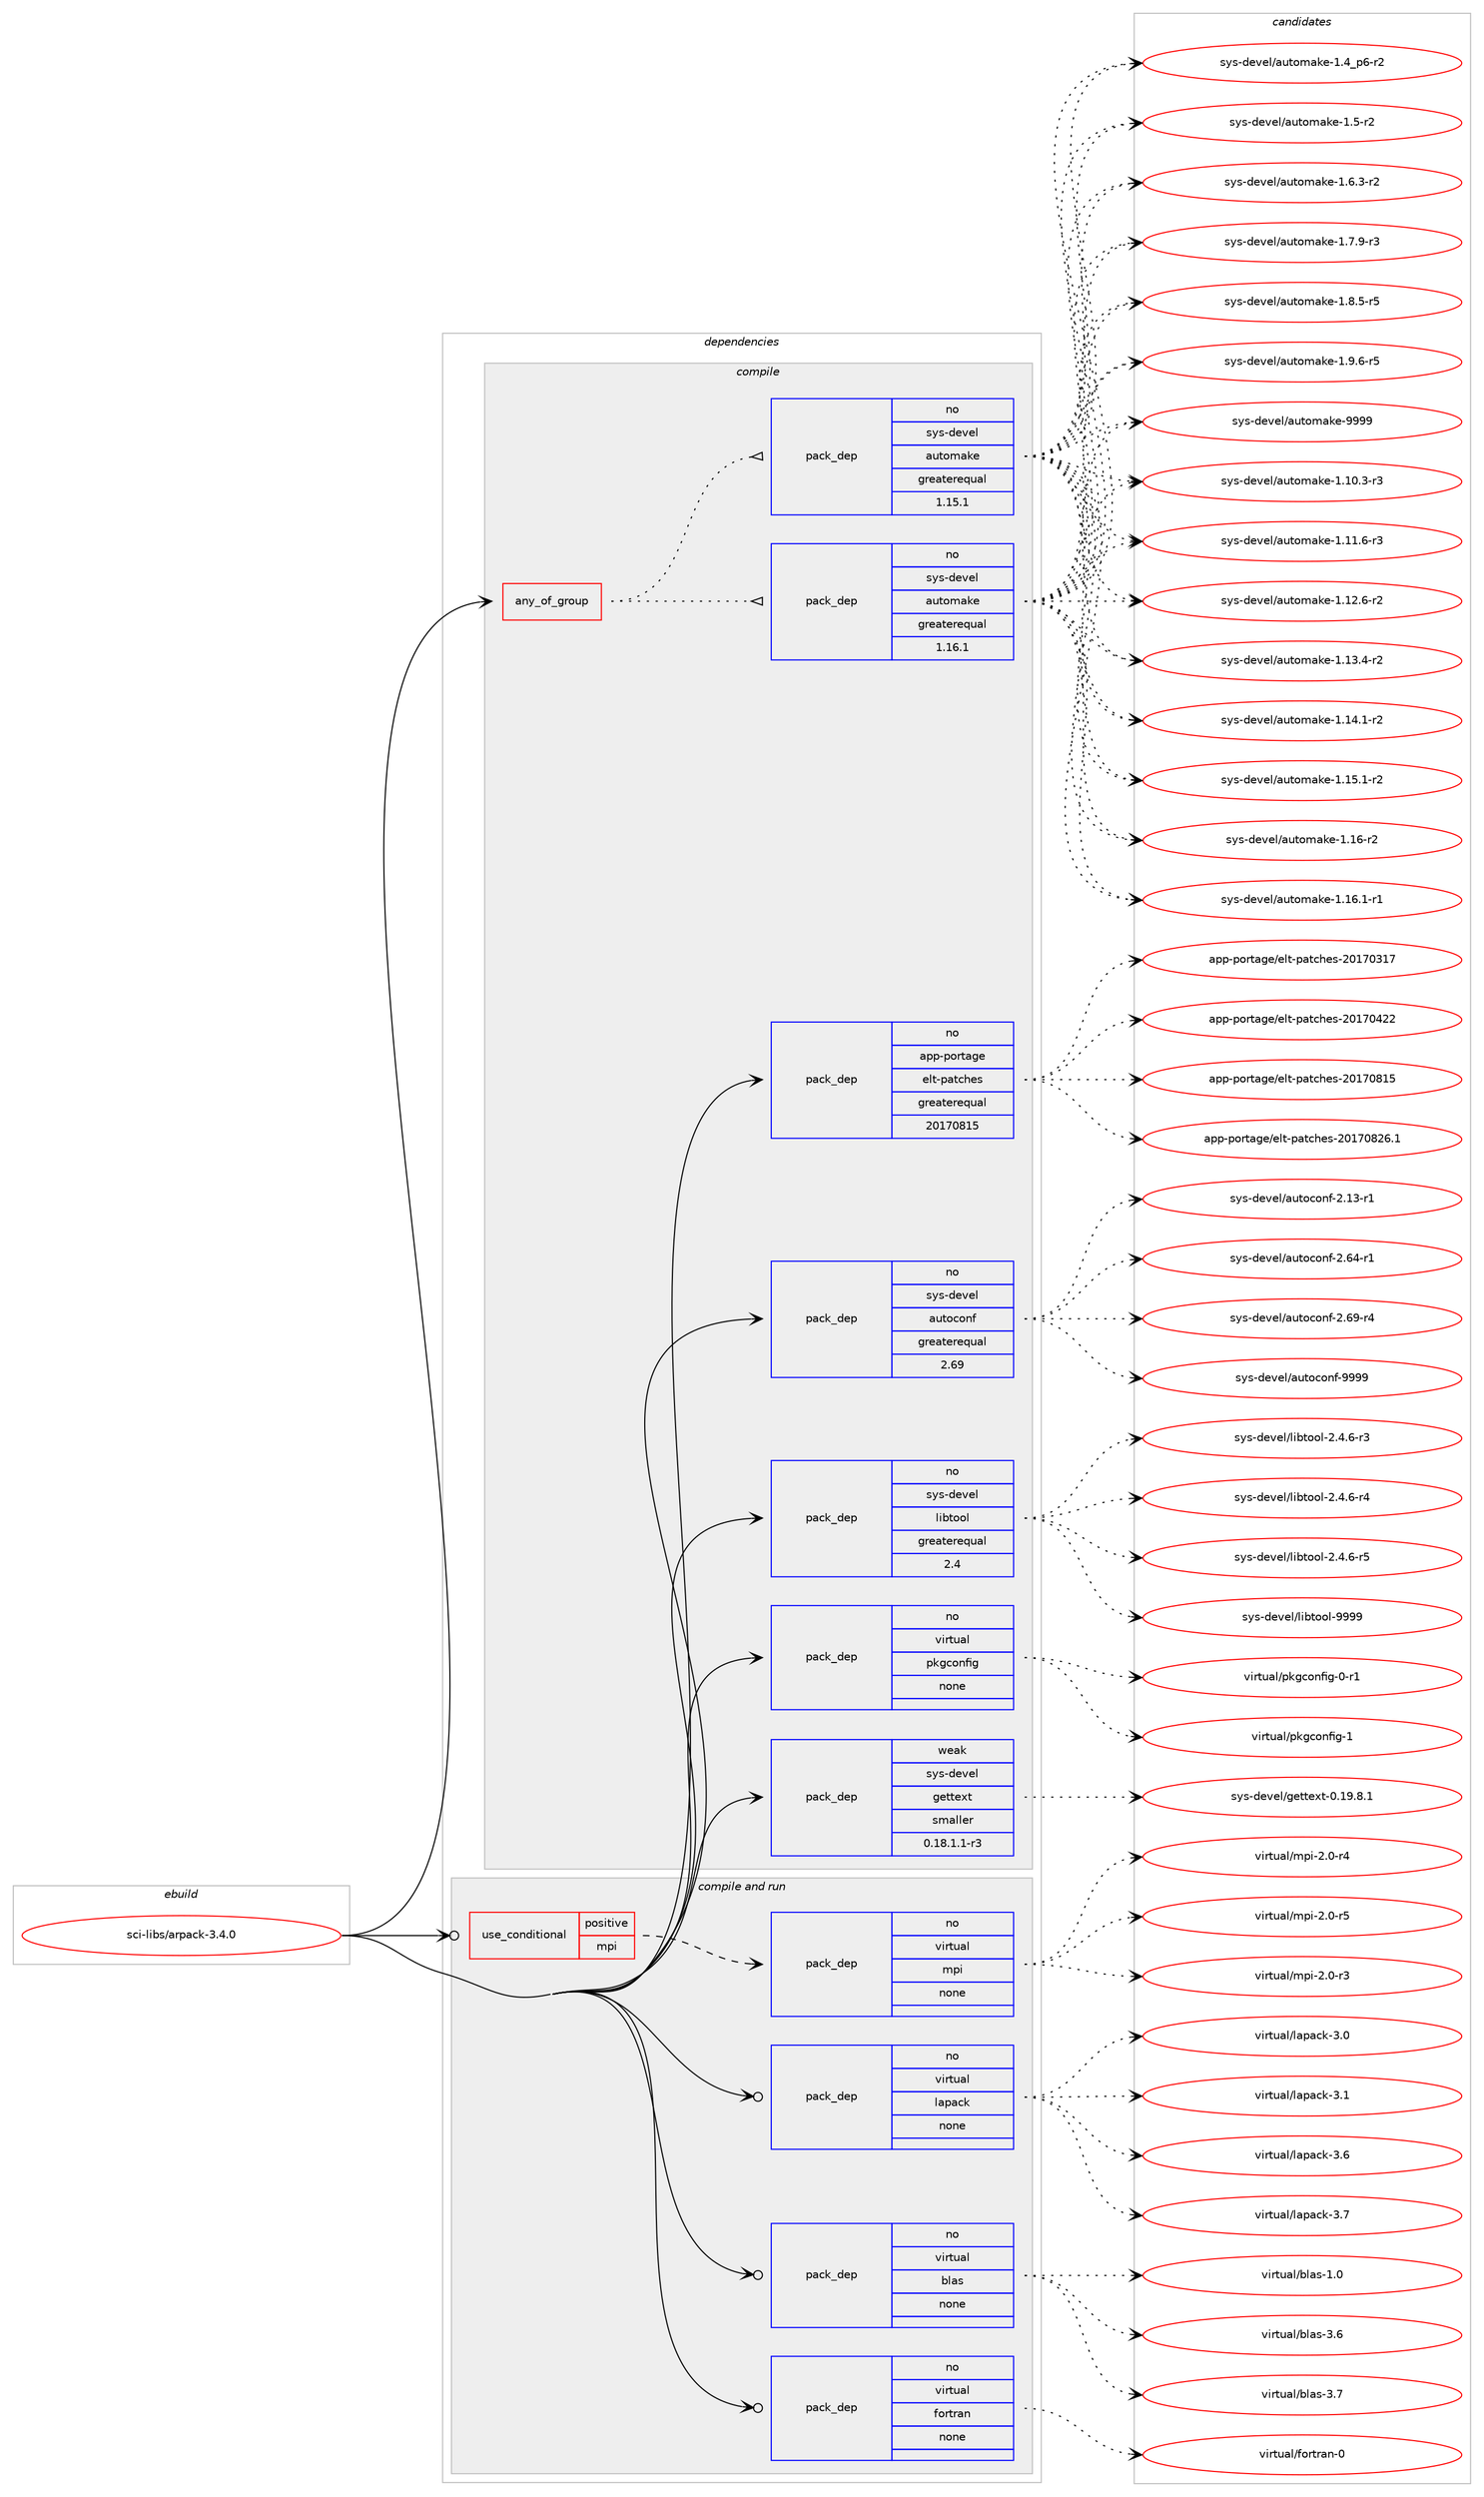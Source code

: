 digraph prolog {

# *************
# Graph options
# *************

newrank=true;
concentrate=true;
compound=true;
graph [rankdir=LR,fontname=Helvetica,fontsize=10,ranksep=1.5];#, ranksep=2.5, nodesep=0.2];
edge  [arrowhead=vee];
node  [fontname=Helvetica,fontsize=10];

# **********
# The ebuild
# **********

subgraph cluster_leftcol {
color=gray;
rank=same;
label=<<i>ebuild</i>>;
id [label="sci-libs/arpack-3.4.0", color=red, width=4, href="../sci-libs/arpack-3.4.0.svg"];
}

# ****************
# The dependencies
# ****************

subgraph cluster_midcol {
color=gray;
label=<<i>dependencies</i>>;
subgraph cluster_compile {
fillcolor="#eeeeee";
style=filled;
label=<<i>compile</i>>;
subgraph any26860 {
dependency1692151 [label=<<TABLE BORDER="0" CELLBORDER="1" CELLSPACING="0" CELLPADDING="4"><TR><TD CELLPADDING="10">any_of_group</TD></TR></TABLE>>, shape=none, color=red];subgraph pack1211394 {
dependency1692152 [label=<<TABLE BORDER="0" CELLBORDER="1" CELLSPACING="0" CELLPADDING="4" WIDTH="220"><TR><TD ROWSPAN="6" CELLPADDING="30">pack_dep</TD></TR><TR><TD WIDTH="110">no</TD></TR><TR><TD>sys-devel</TD></TR><TR><TD>automake</TD></TR><TR><TD>greaterequal</TD></TR><TR><TD>1.16.1</TD></TR></TABLE>>, shape=none, color=blue];
}
dependency1692151:e -> dependency1692152:w [weight=20,style="dotted",arrowhead="oinv"];
subgraph pack1211395 {
dependency1692153 [label=<<TABLE BORDER="0" CELLBORDER="1" CELLSPACING="0" CELLPADDING="4" WIDTH="220"><TR><TD ROWSPAN="6" CELLPADDING="30">pack_dep</TD></TR><TR><TD WIDTH="110">no</TD></TR><TR><TD>sys-devel</TD></TR><TR><TD>automake</TD></TR><TR><TD>greaterequal</TD></TR><TR><TD>1.15.1</TD></TR></TABLE>>, shape=none, color=blue];
}
dependency1692151:e -> dependency1692153:w [weight=20,style="dotted",arrowhead="oinv"];
}
id:e -> dependency1692151:w [weight=20,style="solid",arrowhead="vee"];
subgraph pack1211396 {
dependency1692154 [label=<<TABLE BORDER="0" CELLBORDER="1" CELLSPACING="0" CELLPADDING="4" WIDTH="220"><TR><TD ROWSPAN="6" CELLPADDING="30">pack_dep</TD></TR><TR><TD WIDTH="110">no</TD></TR><TR><TD>app-portage</TD></TR><TR><TD>elt-patches</TD></TR><TR><TD>greaterequal</TD></TR><TR><TD>20170815</TD></TR></TABLE>>, shape=none, color=blue];
}
id:e -> dependency1692154:w [weight=20,style="solid",arrowhead="vee"];
subgraph pack1211397 {
dependency1692155 [label=<<TABLE BORDER="0" CELLBORDER="1" CELLSPACING="0" CELLPADDING="4" WIDTH="220"><TR><TD ROWSPAN="6" CELLPADDING="30">pack_dep</TD></TR><TR><TD WIDTH="110">no</TD></TR><TR><TD>sys-devel</TD></TR><TR><TD>autoconf</TD></TR><TR><TD>greaterequal</TD></TR><TR><TD>2.69</TD></TR></TABLE>>, shape=none, color=blue];
}
id:e -> dependency1692155:w [weight=20,style="solid",arrowhead="vee"];
subgraph pack1211398 {
dependency1692156 [label=<<TABLE BORDER="0" CELLBORDER="1" CELLSPACING="0" CELLPADDING="4" WIDTH="220"><TR><TD ROWSPAN="6" CELLPADDING="30">pack_dep</TD></TR><TR><TD WIDTH="110">no</TD></TR><TR><TD>sys-devel</TD></TR><TR><TD>libtool</TD></TR><TR><TD>greaterequal</TD></TR><TR><TD>2.4</TD></TR></TABLE>>, shape=none, color=blue];
}
id:e -> dependency1692156:w [weight=20,style="solid",arrowhead="vee"];
subgraph pack1211399 {
dependency1692157 [label=<<TABLE BORDER="0" CELLBORDER="1" CELLSPACING="0" CELLPADDING="4" WIDTH="220"><TR><TD ROWSPAN="6" CELLPADDING="30">pack_dep</TD></TR><TR><TD WIDTH="110">no</TD></TR><TR><TD>virtual</TD></TR><TR><TD>pkgconfig</TD></TR><TR><TD>none</TD></TR><TR><TD></TD></TR></TABLE>>, shape=none, color=blue];
}
id:e -> dependency1692157:w [weight=20,style="solid",arrowhead="vee"];
subgraph pack1211400 {
dependency1692158 [label=<<TABLE BORDER="0" CELLBORDER="1" CELLSPACING="0" CELLPADDING="4" WIDTH="220"><TR><TD ROWSPAN="6" CELLPADDING="30">pack_dep</TD></TR><TR><TD WIDTH="110">weak</TD></TR><TR><TD>sys-devel</TD></TR><TR><TD>gettext</TD></TR><TR><TD>smaller</TD></TR><TR><TD>0.18.1.1-r3</TD></TR></TABLE>>, shape=none, color=blue];
}
id:e -> dependency1692158:w [weight=20,style="solid",arrowhead="vee"];
}
subgraph cluster_compileandrun {
fillcolor="#eeeeee";
style=filled;
label=<<i>compile and run</i>>;
subgraph cond453045 {
dependency1692159 [label=<<TABLE BORDER="0" CELLBORDER="1" CELLSPACING="0" CELLPADDING="4"><TR><TD ROWSPAN="3" CELLPADDING="10">use_conditional</TD></TR><TR><TD>positive</TD></TR><TR><TD>mpi</TD></TR></TABLE>>, shape=none, color=red];
subgraph pack1211401 {
dependency1692160 [label=<<TABLE BORDER="0" CELLBORDER="1" CELLSPACING="0" CELLPADDING="4" WIDTH="220"><TR><TD ROWSPAN="6" CELLPADDING="30">pack_dep</TD></TR><TR><TD WIDTH="110">no</TD></TR><TR><TD>virtual</TD></TR><TR><TD>mpi</TD></TR><TR><TD>none</TD></TR><TR><TD></TD></TR></TABLE>>, shape=none, color=blue];
}
dependency1692159:e -> dependency1692160:w [weight=20,style="dashed",arrowhead="vee"];
}
id:e -> dependency1692159:w [weight=20,style="solid",arrowhead="odotvee"];
subgraph pack1211402 {
dependency1692161 [label=<<TABLE BORDER="0" CELLBORDER="1" CELLSPACING="0" CELLPADDING="4" WIDTH="220"><TR><TD ROWSPAN="6" CELLPADDING="30">pack_dep</TD></TR><TR><TD WIDTH="110">no</TD></TR><TR><TD>virtual</TD></TR><TR><TD>blas</TD></TR><TR><TD>none</TD></TR><TR><TD></TD></TR></TABLE>>, shape=none, color=blue];
}
id:e -> dependency1692161:w [weight=20,style="solid",arrowhead="odotvee"];
subgraph pack1211403 {
dependency1692162 [label=<<TABLE BORDER="0" CELLBORDER="1" CELLSPACING="0" CELLPADDING="4" WIDTH="220"><TR><TD ROWSPAN="6" CELLPADDING="30">pack_dep</TD></TR><TR><TD WIDTH="110">no</TD></TR><TR><TD>virtual</TD></TR><TR><TD>fortran</TD></TR><TR><TD>none</TD></TR><TR><TD></TD></TR></TABLE>>, shape=none, color=blue];
}
id:e -> dependency1692162:w [weight=20,style="solid",arrowhead="odotvee"];
subgraph pack1211404 {
dependency1692163 [label=<<TABLE BORDER="0" CELLBORDER="1" CELLSPACING="0" CELLPADDING="4" WIDTH="220"><TR><TD ROWSPAN="6" CELLPADDING="30">pack_dep</TD></TR><TR><TD WIDTH="110">no</TD></TR><TR><TD>virtual</TD></TR><TR><TD>lapack</TD></TR><TR><TD>none</TD></TR><TR><TD></TD></TR></TABLE>>, shape=none, color=blue];
}
id:e -> dependency1692163:w [weight=20,style="solid",arrowhead="odotvee"];
}
subgraph cluster_run {
fillcolor="#eeeeee";
style=filled;
label=<<i>run</i>>;
}
}

# **************
# The candidates
# **************

subgraph cluster_choices {
rank=same;
color=gray;
label=<<i>candidates</i>>;

subgraph choice1211394 {
color=black;
nodesep=1;
choice11512111545100101118101108479711711611110997107101454946494846514511451 [label="sys-devel/automake-1.10.3-r3", color=red, width=4,href="../sys-devel/automake-1.10.3-r3.svg"];
choice11512111545100101118101108479711711611110997107101454946494946544511451 [label="sys-devel/automake-1.11.6-r3", color=red, width=4,href="../sys-devel/automake-1.11.6-r3.svg"];
choice11512111545100101118101108479711711611110997107101454946495046544511450 [label="sys-devel/automake-1.12.6-r2", color=red, width=4,href="../sys-devel/automake-1.12.6-r2.svg"];
choice11512111545100101118101108479711711611110997107101454946495146524511450 [label="sys-devel/automake-1.13.4-r2", color=red, width=4,href="../sys-devel/automake-1.13.4-r2.svg"];
choice11512111545100101118101108479711711611110997107101454946495246494511450 [label="sys-devel/automake-1.14.1-r2", color=red, width=4,href="../sys-devel/automake-1.14.1-r2.svg"];
choice11512111545100101118101108479711711611110997107101454946495346494511450 [label="sys-devel/automake-1.15.1-r2", color=red, width=4,href="../sys-devel/automake-1.15.1-r2.svg"];
choice1151211154510010111810110847971171161111099710710145494649544511450 [label="sys-devel/automake-1.16-r2", color=red, width=4,href="../sys-devel/automake-1.16-r2.svg"];
choice11512111545100101118101108479711711611110997107101454946495446494511449 [label="sys-devel/automake-1.16.1-r1", color=red, width=4,href="../sys-devel/automake-1.16.1-r1.svg"];
choice115121115451001011181011084797117116111109971071014549465295112544511450 [label="sys-devel/automake-1.4_p6-r2", color=red, width=4,href="../sys-devel/automake-1.4_p6-r2.svg"];
choice11512111545100101118101108479711711611110997107101454946534511450 [label="sys-devel/automake-1.5-r2", color=red, width=4,href="../sys-devel/automake-1.5-r2.svg"];
choice115121115451001011181011084797117116111109971071014549465446514511450 [label="sys-devel/automake-1.6.3-r2", color=red, width=4,href="../sys-devel/automake-1.6.3-r2.svg"];
choice115121115451001011181011084797117116111109971071014549465546574511451 [label="sys-devel/automake-1.7.9-r3", color=red, width=4,href="../sys-devel/automake-1.7.9-r3.svg"];
choice115121115451001011181011084797117116111109971071014549465646534511453 [label="sys-devel/automake-1.8.5-r5", color=red, width=4,href="../sys-devel/automake-1.8.5-r5.svg"];
choice115121115451001011181011084797117116111109971071014549465746544511453 [label="sys-devel/automake-1.9.6-r5", color=red, width=4,href="../sys-devel/automake-1.9.6-r5.svg"];
choice115121115451001011181011084797117116111109971071014557575757 [label="sys-devel/automake-9999", color=red, width=4,href="../sys-devel/automake-9999.svg"];
dependency1692152:e -> choice11512111545100101118101108479711711611110997107101454946494846514511451:w [style=dotted,weight="100"];
dependency1692152:e -> choice11512111545100101118101108479711711611110997107101454946494946544511451:w [style=dotted,weight="100"];
dependency1692152:e -> choice11512111545100101118101108479711711611110997107101454946495046544511450:w [style=dotted,weight="100"];
dependency1692152:e -> choice11512111545100101118101108479711711611110997107101454946495146524511450:w [style=dotted,weight="100"];
dependency1692152:e -> choice11512111545100101118101108479711711611110997107101454946495246494511450:w [style=dotted,weight="100"];
dependency1692152:e -> choice11512111545100101118101108479711711611110997107101454946495346494511450:w [style=dotted,weight="100"];
dependency1692152:e -> choice1151211154510010111810110847971171161111099710710145494649544511450:w [style=dotted,weight="100"];
dependency1692152:e -> choice11512111545100101118101108479711711611110997107101454946495446494511449:w [style=dotted,weight="100"];
dependency1692152:e -> choice115121115451001011181011084797117116111109971071014549465295112544511450:w [style=dotted,weight="100"];
dependency1692152:e -> choice11512111545100101118101108479711711611110997107101454946534511450:w [style=dotted,weight="100"];
dependency1692152:e -> choice115121115451001011181011084797117116111109971071014549465446514511450:w [style=dotted,weight="100"];
dependency1692152:e -> choice115121115451001011181011084797117116111109971071014549465546574511451:w [style=dotted,weight="100"];
dependency1692152:e -> choice115121115451001011181011084797117116111109971071014549465646534511453:w [style=dotted,weight="100"];
dependency1692152:e -> choice115121115451001011181011084797117116111109971071014549465746544511453:w [style=dotted,weight="100"];
dependency1692152:e -> choice115121115451001011181011084797117116111109971071014557575757:w [style=dotted,weight="100"];
}
subgraph choice1211395 {
color=black;
nodesep=1;
choice11512111545100101118101108479711711611110997107101454946494846514511451 [label="sys-devel/automake-1.10.3-r3", color=red, width=4,href="../sys-devel/automake-1.10.3-r3.svg"];
choice11512111545100101118101108479711711611110997107101454946494946544511451 [label="sys-devel/automake-1.11.6-r3", color=red, width=4,href="../sys-devel/automake-1.11.6-r3.svg"];
choice11512111545100101118101108479711711611110997107101454946495046544511450 [label="sys-devel/automake-1.12.6-r2", color=red, width=4,href="../sys-devel/automake-1.12.6-r2.svg"];
choice11512111545100101118101108479711711611110997107101454946495146524511450 [label="sys-devel/automake-1.13.4-r2", color=red, width=4,href="../sys-devel/automake-1.13.4-r2.svg"];
choice11512111545100101118101108479711711611110997107101454946495246494511450 [label="sys-devel/automake-1.14.1-r2", color=red, width=4,href="../sys-devel/automake-1.14.1-r2.svg"];
choice11512111545100101118101108479711711611110997107101454946495346494511450 [label="sys-devel/automake-1.15.1-r2", color=red, width=4,href="../sys-devel/automake-1.15.1-r2.svg"];
choice1151211154510010111810110847971171161111099710710145494649544511450 [label="sys-devel/automake-1.16-r2", color=red, width=4,href="../sys-devel/automake-1.16-r2.svg"];
choice11512111545100101118101108479711711611110997107101454946495446494511449 [label="sys-devel/automake-1.16.1-r1", color=red, width=4,href="../sys-devel/automake-1.16.1-r1.svg"];
choice115121115451001011181011084797117116111109971071014549465295112544511450 [label="sys-devel/automake-1.4_p6-r2", color=red, width=4,href="../sys-devel/automake-1.4_p6-r2.svg"];
choice11512111545100101118101108479711711611110997107101454946534511450 [label="sys-devel/automake-1.5-r2", color=red, width=4,href="../sys-devel/automake-1.5-r2.svg"];
choice115121115451001011181011084797117116111109971071014549465446514511450 [label="sys-devel/automake-1.6.3-r2", color=red, width=4,href="../sys-devel/automake-1.6.3-r2.svg"];
choice115121115451001011181011084797117116111109971071014549465546574511451 [label="sys-devel/automake-1.7.9-r3", color=red, width=4,href="../sys-devel/automake-1.7.9-r3.svg"];
choice115121115451001011181011084797117116111109971071014549465646534511453 [label="sys-devel/automake-1.8.5-r5", color=red, width=4,href="../sys-devel/automake-1.8.5-r5.svg"];
choice115121115451001011181011084797117116111109971071014549465746544511453 [label="sys-devel/automake-1.9.6-r5", color=red, width=4,href="../sys-devel/automake-1.9.6-r5.svg"];
choice115121115451001011181011084797117116111109971071014557575757 [label="sys-devel/automake-9999", color=red, width=4,href="../sys-devel/automake-9999.svg"];
dependency1692153:e -> choice11512111545100101118101108479711711611110997107101454946494846514511451:w [style=dotted,weight="100"];
dependency1692153:e -> choice11512111545100101118101108479711711611110997107101454946494946544511451:w [style=dotted,weight="100"];
dependency1692153:e -> choice11512111545100101118101108479711711611110997107101454946495046544511450:w [style=dotted,weight="100"];
dependency1692153:e -> choice11512111545100101118101108479711711611110997107101454946495146524511450:w [style=dotted,weight="100"];
dependency1692153:e -> choice11512111545100101118101108479711711611110997107101454946495246494511450:w [style=dotted,weight="100"];
dependency1692153:e -> choice11512111545100101118101108479711711611110997107101454946495346494511450:w [style=dotted,weight="100"];
dependency1692153:e -> choice1151211154510010111810110847971171161111099710710145494649544511450:w [style=dotted,weight="100"];
dependency1692153:e -> choice11512111545100101118101108479711711611110997107101454946495446494511449:w [style=dotted,weight="100"];
dependency1692153:e -> choice115121115451001011181011084797117116111109971071014549465295112544511450:w [style=dotted,weight="100"];
dependency1692153:e -> choice11512111545100101118101108479711711611110997107101454946534511450:w [style=dotted,weight="100"];
dependency1692153:e -> choice115121115451001011181011084797117116111109971071014549465446514511450:w [style=dotted,weight="100"];
dependency1692153:e -> choice115121115451001011181011084797117116111109971071014549465546574511451:w [style=dotted,weight="100"];
dependency1692153:e -> choice115121115451001011181011084797117116111109971071014549465646534511453:w [style=dotted,weight="100"];
dependency1692153:e -> choice115121115451001011181011084797117116111109971071014549465746544511453:w [style=dotted,weight="100"];
dependency1692153:e -> choice115121115451001011181011084797117116111109971071014557575757:w [style=dotted,weight="100"];
}
subgraph choice1211396 {
color=black;
nodesep=1;
choice97112112451121111141169710310147101108116451129711699104101115455048495548514955 [label="app-portage/elt-patches-20170317", color=red, width=4,href="../app-portage/elt-patches-20170317.svg"];
choice97112112451121111141169710310147101108116451129711699104101115455048495548525050 [label="app-portage/elt-patches-20170422", color=red, width=4,href="../app-portage/elt-patches-20170422.svg"];
choice97112112451121111141169710310147101108116451129711699104101115455048495548564953 [label="app-portage/elt-patches-20170815", color=red, width=4,href="../app-portage/elt-patches-20170815.svg"];
choice971121124511211111411697103101471011081164511297116991041011154550484955485650544649 [label="app-portage/elt-patches-20170826.1", color=red, width=4,href="../app-portage/elt-patches-20170826.1.svg"];
dependency1692154:e -> choice97112112451121111141169710310147101108116451129711699104101115455048495548514955:w [style=dotted,weight="100"];
dependency1692154:e -> choice97112112451121111141169710310147101108116451129711699104101115455048495548525050:w [style=dotted,weight="100"];
dependency1692154:e -> choice97112112451121111141169710310147101108116451129711699104101115455048495548564953:w [style=dotted,weight="100"];
dependency1692154:e -> choice971121124511211111411697103101471011081164511297116991041011154550484955485650544649:w [style=dotted,weight="100"];
}
subgraph choice1211397 {
color=black;
nodesep=1;
choice1151211154510010111810110847971171161119911111010245504649514511449 [label="sys-devel/autoconf-2.13-r1", color=red, width=4,href="../sys-devel/autoconf-2.13-r1.svg"];
choice1151211154510010111810110847971171161119911111010245504654524511449 [label="sys-devel/autoconf-2.64-r1", color=red, width=4,href="../sys-devel/autoconf-2.64-r1.svg"];
choice1151211154510010111810110847971171161119911111010245504654574511452 [label="sys-devel/autoconf-2.69-r4", color=red, width=4,href="../sys-devel/autoconf-2.69-r4.svg"];
choice115121115451001011181011084797117116111991111101024557575757 [label="sys-devel/autoconf-9999", color=red, width=4,href="../sys-devel/autoconf-9999.svg"];
dependency1692155:e -> choice1151211154510010111810110847971171161119911111010245504649514511449:w [style=dotted,weight="100"];
dependency1692155:e -> choice1151211154510010111810110847971171161119911111010245504654524511449:w [style=dotted,weight="100"];
dependency1692155:e -> choice1151211154510010111810110847971171161119911111010245504654574511452:w [style=dotted,weight="100"];
dependency1692155:e -> choice115121115451001011181011084797117116111991111101024557575757:w [style=dotted,weight="100"];
}
subgraph choice1211398 {
color=black;
nodesep=1;
choice1151211154510010111810110847108105981161111111084550465246544511451 [label="sys-devel/libtool-2.4.6-r3", color=red, width=4,href="../sys-devel/libtool-2.4.6-r3.svg"];
choice1151211154510010111810110847108105981161111111084550465246544511452 [label="sys-devel/libtool-2.4.6-r4", color=red, width=4,href="../sys-devel/libtool-2.4.6-r4.svg"];
choice1151211154510010111810110847108105981161111111084550465246544511453 [label="sys-devel/libtool-2.4.6-r5", color=red, width=4,href="../sys-devel/libtool-2.4.6-r5.svg"];
choice1151211154510010111810110847108105981161111111084557575757 [label="sys-devel/libtool-9999", color=red, width=4,href="../sys-devel/libtool-9999.svg"];
dependency1692156:e -> choice1151211154510010111810110847108105981161111111084550465246544511451:w [style=dotted,weight="100"];
dependency1692156:e -> choice1151211154510010111810110847108105981161111111084550465246544511452:w [style=dotted,weight="100"];
dependency1692156:e -> choice1151211154510010111810110847108105981161111111084550465246544511453:w [style=dotted,weight="100"];
dependency1692156:e -> choice1151211154510010111810110847108105981161111111084557575757:w [style=dotted,weight="100"];
}
subgraph choice1211399 {
color=black;
nodesep=1;
choice11810511411611797108471121071039911111010210510345484511449 [label="virtual/pkgconfig-0-r1", color=red, width=4,href="../virtual/pkgconfig-0-r1.svg"];
choice1181051141161179710847112107103991111101021051034549 [label="virtual/pkgconfig-1", color=red, width=4,href="../virtual/pkgconfig-1.svg"];
dependency1692157:e -> choice11810511411611797108471121071039911111010210510345484511449:w [style=dotted,weight="100"];
dependency1692157:e -> choice1181051141161179710847112107103991111101021051034549:w [style=dotted,weight="100"];
}
subgraph choice1211400 {
color=black;
nodesep=1;
choice1151211154510010111810110847103101116116101120116454846495746564649 [label="sys-devel/gettext-0.19.8.1", color=red, width=4,href="../sys-devel/gettext-0.19.8.1.svg"];
dependency1692158:e -> choice1151211154510010111810110847103101116116101120116454846495746564649:w [style=dotted,weight="100"];
}
subgraph choice1211401 {
color=black;
nodesep=1;
choice1181051141161179710847109112105455046484511451 [label="virtual/mpi-2.0-r3", color=red, width=4,href="../virtual/mpi-2.0-r3.svg"];
choice1181051141161179710847109112105455046484511452 [label="virtual/mpi-2.0-r4", color=red, width=4,href="../virtual/mpi-2.0-r4.svg"];
choice1181051141161179710847109112105455046484511453 [label="virtual/mpi-2.0-r5", color=red, width=4,href="../virtual/mpi-2.0-r5.svg"];
dependency1692160:e -> choice1181051141161179710847109112105455046484511451:w [style=dotted,weight="100"];
dependency1692160:e -> choice1181051141161179710847109112105455046484511452:w [style=dotted,weight="100"];
dependency1692160:e -> choice1181051141161179710847109112105455046484511453:w [style=dotted,weight="100"];
}
subgraph choice1211402 {
color=black;
nodesep=1;
choice1181051141161179710847981089711545494648 [label="virtual/blas-1.0", color=red, width=4,href="../virtual/blas-1.0.svg"];
choice1181051141161179710847981089711545514654 [label="virtual/blas-3.6", color=red, width=4,href="../virtual/blas-3.6.svg"];
choice1181051141161179710847981089711545514655 [label="virtual/blas-3.7", color=red, width=4,href="../virtual/blas-3.7.svg"];
dependency1692161:e -> choice1181051141161179710847981089711545494648:w [style=dotted,weight="100"];
dependency1692161:e -> choice1181051141161179710847981089711545514654:w [style=dotted,weight="100"];
dependency1692161:e -> choice1181051141161179710847981089711545514655:w [style=dotted,weight="100"];
}
subgraph choice1211403 {
color=black;
nodesep=1;
choice1181051141161179710847102111114116114971104548 [label="virtual/fortran-0", color=red, width=4,href="../virtual/fortran-0.svg"];
dependency1692162:e -> choice1181051141161179710847102111114116114971104548:w [style=dotted,weight="100"];
}
subgraph choice1211404 {
color=black;
nodesep=1;
choice118105114116117971084710897112979910745514648 [label="virtual/lapack-3.0", color=red, width=4,href="../virtual/lapack-3.0.svg"];
choice118105114116117971084710897112979910745514649 [label="virtual/lapack-3.1", color=red, width=4,href="../virtual/lapack-3.1.svg"];
choice118105114116117971084710897112979910745514654 [label="virtual/lapack-3.6", color=red, width=4,href="../virtual/lapack-3.6.svg"];
choice118105114116117971084710897112979910745514655 [label="virtual/lapack-3.7", color=red, width=4,href="../virtual/lapack-3.7.svg"];
dependency1692163:e -> choice118105114116117971084710897112979910745514648:w [style=dotted,weight="100"];
dependency1692163:e -> choice118105114116117971084710897112979910745514649:w [style=dotted,weight="100"];
dependency1692163:e -> choice118105114116117971084710897112979910745514654:w [style=dotted,weight="100"];
dependency1692163:e -> choice118105114116117971084710897112979910745514655:w [style=dotted,weight="100"];
}
}

}
